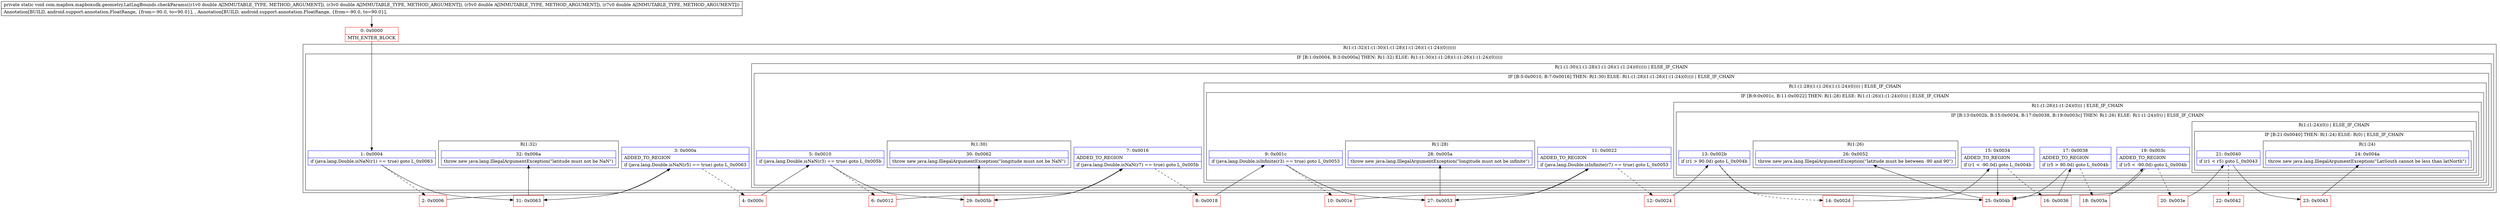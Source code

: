 digraph "CFG forcom.mapbox.mapboxsdk.geometry.LatLngBounds.checkParams(DDDD)V" {
subgraph cluster_Region_62205958 {
label = "R(1:(1:32)(1:(1:30)(1:(1:28)(1:(1:26)(1:(1:24)(0))))))";
node [shape=record,color=blue];
subgraph cluster_IfRegion_1024188634 {
label = "IF [B:1:0x0004, B:3:0x000a] THEN: R(1:32) ELSE: R(1:(1:30)(1:(1:28)(1:(1:26)(1:(1:24)(0)))))";
node [shape=record,color=blue];
Node_1 [shape=record,label="{1\:\ 0x0004|if (java.lang.Double.isNaN(r1) == true) goto L_0x0063\l}"];
Node_3 [shape=record,label="{3\:\ 0x000a|ADDED_TO_REGION\l|if (java.lang.Double.isNaN(r5) == true) goto L_0x0063\l}"];
subgraph cluster_Region_1980748437 {
label = "R(1:32)";
node [shape=record,color=blue];
Node_32 [shape=record,label="{32\:\ 0x006a|throw new java.lang.IllegalArgumentException(\"latitude must not be NaN\")\l}"];
}
subgraph cluster_Region_575881845 {
label = "R(1:(1:30)(1:(1:28)(1:(1:26)(1:(1:24)(0))))) | ELSE_IF_CHAIN\l";
node [shape=record,color=blue];
subgraph cluster_IfRegion_139223865 {
label = "IF [B:5:0x0010, B:7:0x0016] THEN: R(1:30) ELSE: R(1:(1:28)(1:(1:26)(1:(1:24)(0)))) | ELSE_IF_CHAIN\l";
node [shape=record,color=blue];
Node_5 [shape=record,label="{5\:\ 0x0010|if (java.lang.Double.isNaN(r3) == true) goto L_0x005b\l}"];
Node_7 [shape=record,label="{7\:\ 0x0016|ADDED_TO_REGION\l|if (java.lang.Double.isNaN(r7) == true) goto L_0x005b\l}"];
subgraph cluster_Region_1780699098 {
label = "R(1:30)";
node [shape=record,color=blue];
Node_30 [shape=record,label="{30\:\ 0x0062|throw new java.lang.IllegalArgumentException(\"longitude must not be NaN\")\l}"];
}
subgraph cluster_Region_1647358833 {
label = "R(1:(1:28)(1:(1:26)(1:(1:24)(0)))) | ELSE_IF_CHAIN\l";
node [shape=record,color=blue];
subgraph cluster_IfRegion_1514673576 {
label = "IF [B:9:0x001c, B:11:0x0022] THEN: R(1:28) ELSE: R(1:(1:26)(1:(1:24)(0))) | ELSE_IF_CHAIN\l";
node [shape=record,color=blue];
Node_9 [shape=record,label="{9\:\ 0x001c|if (java.lang.Double.isInfinite(r3) == true) goto L_0x0053\l}"];
Node_11 [shape=record,label="{11\:\ 0x0022|ADDED_TO_REGION\l|if (java.lang.Double.isInfinite(r7) == true) goto L_0x0053\l}"];
subgraph cluster_Region_838262899 {
label = "R(1:28)";
node [shape=record,color=blue];
Node_28 [shape=record,label="{28\:\ 0x005a|throw new java.lang.IllegalArgumentException(\"longitude must not be infinite\")\l}"];
}
subgraph cluster_Region_1096496136 {
label = "R(1:(1:26)(1:(1:24)(0))) | ELSE_IF_CHAIN\l";
node [shape=record,color=blue];
subgraph cluster_IfRegion_639085673 {
label = "IF [B:13:0x002b, B:15:0x0034, B:17:0x0038, B:19:0x003c] THEN: R(1:26) ELSE: R(1:(1:24)(0)) | ELSE_IF_CHAIN\l";
node [shape=record,color=blue];
Node_13 [shape=record,label="{13\:\ 0x002b|if (r1 \> 90.0d) goto L_0x004b\l}"];
Node_15 [shape=record,label="{15\:\ 0x0034|ADDED_TO_REGION\l|if (r1 \< \-90.0d) goto L_0x004b\l}"];
Node_17 [shape=record,label="{17\:\ 0x0038|ADDED_TO_REGION\l|if (r5 \> 90.0d) goto L_0x004b\l}"];
Node_19 [shape=record,label="{19\:\ 0x003c|ADDED_TO_REGION\l|if (r5 \< \-90.0d) goto L_0x004b\l}"];
subgraph cluster_Region_1021839446 {
label = "R(1:26)";
node [shape=record,color=blue];
Node_26 [shape=record,label="{26\:\ 0x0052|throw new java.lang.IllegalArgumentException(\"latitude must be between \-90 and 90\")\l}"];
}
subgraph cluster_Region_974885568 {
label = "R(1:(1:24)(0)) | ELSE_IF_CHAIN\l";
node [shape=record,color=blue];
subgraph cluster_IfRegion_578292479 {
label = "IF [B:21:0x0040] THEN: R(1:24) ELSE: R(0) | ELSE_IF_CHAIN\l";
node [shape=record,color=blue];
Node_21 [shape=record,label="{21\:\ 0x0040|if (r1 \< r5) goto L_0x0043\l}"];
subgraph cluster_Region_957849149 {
label = "R(1:24)";
node [shape=record,color=blue];
Node_24 [shape=record,label="{24\:\ 0x004a|throw new java.lang.IllegalArgumentException(\"LatSouth cannot be less than latNorth\")\l}"];
}
subgraph cluster_Region_1161923569 {
label = "R(0)";
node [shape=record,color=blue];
}
}
}
}
}
}
}
}
}
}
}
Node_0 [shape=record,color=red,label="{0\:\ 0x0000|MTH_ENTER_BLOCK\l}"];
Node_2 [shape=record,color=red,label="{2\:\ 0x0006}"];
Node_4 [shape=record,color=red,label="{4\:\ 0x000c}"];
Node_6 [shape=record,color=red,label="{6\:\ 0x0012}"];
Node_8 [shape=record,color=red,label="{8\:\ 0x0018}"];
Node_10 [shape=record,color=red,label="{10\:\ 0x001e}"];
Node_12 [shape=record,color=red,label="{12\:\ 0x0024}"];
Node_14 [shape=record,color=red,label="{14\:\ 0x002d}"];
Node_16 [shape=record,color=red,label="{16\:\ 0x0036}"];
Node_18 [shape=record,color=red,label="{18\:\ 0x003a}"];
Node_20 [shape=record,color=red,label="{20\:\ 0x003e}"];
Node_22 [shape=record,color=red,label="{22\:\ 0x0042}"];
Node_23 [shape=record,color=red,label="{23\:\ 0x0043}"];
Node_25 [shape=record,color=red,label="{25\:\ 0x004b}"];
Node_27 [shape=record,color=red,label="{27\:\ 0x0053}"];
Node_29 [shape=record,color=red,label="{29\:\ 0x005b}"];
Node_31 [shape=record,color=red,label="{31\:\ 0x0063}"];
MethodNode[shape=record,label="{private static void com.mapbox.mapboxsdk.geometry.LatLngBounds.checkParams((r1v0 double A[IMMUTABLE_TYPE, METHOD_ARGUMENT]), (r3v0 double A[IMMUTABLE_TYPE, METHOD_ARGUMENT]), (r5v0 double A[IMMUTABLE_TYPE, METHOD_ARGUMENT]), (r7v0 double A[IMMUTABLE_TYPE, METHOD_ARGUMENT]))  | Annotation[BUILD, android.support.annotation.FloatRange, \{from=\-90.0, to=90.0\}], , Annotation[BUILD, android.support.annotation.FloatRange, \{from=\-90.0, to=90.0\}], \l}"];
MethodNode -> Node_0;
Node_1 -> Node_2[style=dashed];
Node_1 -> Node_31;
Node_3 -> Node_4[style=dashed];
Node_3 -> Node_31;
Node_5 -> Node_6[style=dashed];
Node_5 -> Node_29;
Node_7 -> Node_8[style=dashed];
Node_7 -> Node_29;
Node_9 -> Node_10[style=dashed];
Node_9 -> Node_27;
Node_11 -> Node_12[style=dashed];
Node_11 -> Node_27;
Node_13 -> Node_14[style=dashed];
Node_13 -> Node_25;
Node_15 -> Node_16[style=dashed];
Node_15 -> Node_25;
Node_17 -> Node_18[style=dashed];
Node_17 -> Node_25;
Node_19 -> Node_20[style=dashed];
Node_19 -> Node_25;
Node_21 -> Node_22[style=dashed];
Node_21 -> Node_23;
Node_0 -> Node_1;
Node_2 -> Node_3;
Node_4 -> Node_5;
Node_6 -> Node_7;
Node_8 -> Node_9;
Node_10 -> Node_11;
Node_12 -> Node_13;
Node_14 -> Node_15;
Node_16 -> Node_17;
Node_18 -> Node_19;
Node_20 -> Node_21;
Node_23 -> Node_24;
Node_25 -> Node_26;
Node_27 -> Node_28;
Node_29 -> Node_30;
Node_31 -> Node_32;
}


